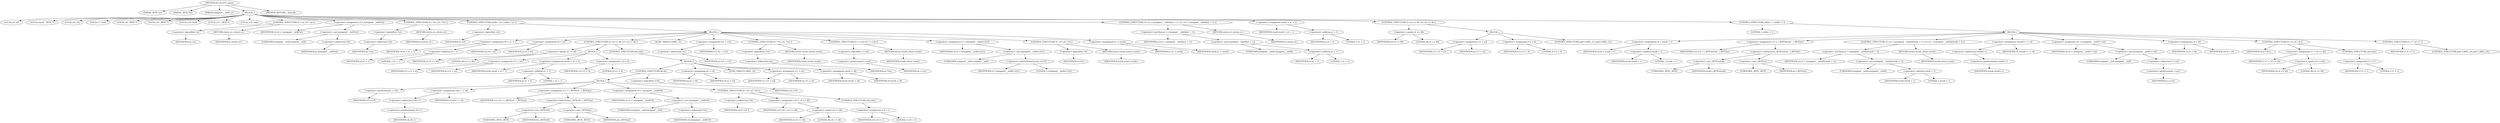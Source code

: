 digraph do_rfc1035_name {  
"1000110" [label = "(METHOD,do_rfc1035_name)" ]
"1000111" [label = "(PARAM,_BYTE *a1)" ]
"1000112" [label = "(PARAM,_BYTE *a2)" ]
"1000113" [label = "(PARAM,unsigned __int64 a3)" ]
"1000114" [label = "(BLOCK,,)" ]
"1000115" [label = "(LOCAL,v4: int)" ]
"1000116" [label = "(LOCAL,result: _BYTE *)" ]
"1000117" [label = "(LOCAL,v6: int)" ]
"1000118" [label = "(LOCAL,v7: bool)" ]
"1000119" [label = "(LOCAL,v8: _BYTE *)" ]
"1000120" [label = "(LOCAL,v9: _BYTE *)" ]
"1000121" [label = "(LOCAL,v10: bool)" ]
"1000122" [label = "(LOCAL,v11: _BYTE *)" ]
"1000123" [label = "(LOCAL,v12: char)" ]
"1000124" [label = "(CONTROL_STRUCTURE,if ( !a2 ),if ( !a2 ))" ]
"1000125" [label = "(<operator>.logicalNot,!a2)" ]
"1000126" [label = "(IDENTIFIER,a2,!a2)" ]
"1000127" [label = "(RETURN,return a1;,return a1;)" ]
"1000128" [label = "(IDENTIFIER,a1,return a1;)" ]
"1000129" [label = "(<operator>.assignment,v4 = (unsigned __int8)*a2)" ]
"1000130" [label = "(IDENTIFIER,v4,v4 = (unsigned __int8)*a2)" ]
"1000131" [label = "(<operator>.cast,(unsigned __int8)*a2)" ]
"1000132" [label = "(UNKNOWN,unsigned __int8,unsigned __int8)" ]
"1000133" [label = "(<operator>.indirection,*a2)" ]
"1000134" [label = "(IDENTIFIER,a2,(unsigned __int8)*a2)" ]
"1000135" [label = "(CONTROL_STRUCTURE,if ( !*a2 ),if ( !*a2 ))" ]
"1000136" [label = "(<operator>.logicalNot,!*a2)" ]
"1000137" [label = "(<operator>.indirection,*a2)" ]
"1000138" [label = "(IDENTIFIER,a2,!*a2)" ]
"1000139" [label = "(RETURN,return a1;,return a1;)" ]
"1000140" [label = "(IDENTIFIER,a1,return a1;)" ]
"1000141" [label = "(CONTROL_STRUCTURE,while ( !a3 ),while ( !a3 ))" ]
"1000142" [label = "(<operator>.logicalNot,!a3)" ]
"1000143" [label = "(IDENTIFIER,a3,!a3)" ]
"1000144" [label = "(BLOCK,,)" ]
"1000145" [label = "(<operator>.assignment,v8 = a1 + 1)" ]
"1000146" [label = "(IDENTIFIER,v8,v8 = a1 + 1)" ]
"1000147" [label = "(<operator>.addition,a1 + 1)" ]
"1000148" [label = "(IDENTIFIER,a1,a1 + 1)" ]
"1000149" [label = "(LITERAL,1,a1 + 1)" ]
"1000150" [label = "(<operator>.assignment,v9 = a2)" ]
"1000151" [label = "(IDENTIFIER,v9,v9 = a2)" ]
"1000152" [label = "(IDENTIFIER,a2,v9 = a2)" ]
"1000153" [label = "(CONTROL_STRUCTURE,if ( v4 == 46 ),if ( v4 == 46 ))" ]
"1000154" [label = "(<operator>.equals,v4 == 46)" ]
"1000155" [label = "(IDENTIFIER,v4,v4 == 46)" ]
"1000156" [label = "(LITERAL,46,v4 == 46)" ]
"1000157" [label = "(BLOCK,,)" ]
"1000158" [label = "(<operator>.assignment,v11 = a2)" ]
"1000159" [label = "(IDENTIFIER,v11,v11 = a2)" ]
"1000160" [label = "(IDENTIFIER,a2,v11 = a2)" ]
"1000161" [label = "(<operator>.assignment,result = a1 + 1)" ]
"1000162" [label = "(IDENTIFIER,result,result = a1 + 1)" ]
"1000163" [label = "(<operator>.addition,a1 + 1)" ]
"1000164" [label = "(IDENTIFIER,a1,a1 + 1)" ]
"1000165" [label = "(LITERAL,1,a1 + 1)" ]
"1000166" [label = "(<operator>.assignment,v12 = 0)" ]
"1000167" [label = "(IDENTIFIER,v12,v12 = 0)" ]
"1000168" [label = "(LITERAL,0,v12 = 0)" ]
"1000169" [label = "(CONTROL_STRUCTURE,else,else)" ]
"1000170" [label = "(BLOCK,,)" ]
"1000171" [label = "(CONTROL_STRUCTURE,do,do)" ]
"1000172" [label = "(BLOCK,,)" ]
"1000173" [label = "(<operator>.preIncrement,++v9)" ]
"1000174" [label = "(IDENTIFIER,v9,++v9)" ]
"1000175" [label = "(<operator>.assignment,*v8++ = v4)" ]
"1000176" [label = "(<operator>.indirection,*v8++)" ]
"1000177" [label = "(<operator>.postIncrement,v8++)" ]
"1000178" [label = "(IDENTIFIER,v8,v8++)" ]
"1000179" [label = "(IDENTIFIER,v4,*v8++ = v4)" ]
"1000180" [label = "(<operator>.assignment,v12 = (_BYTE)v9 - (_BYTE)a2)" ]
"1000181" [label = "(IDENTIFIER,v12,v12 = (_BYTE)v9 - (_BYTE)a2)" ]
"1000182" [label = "(<operator>.subtraction,(_BYTE)v9 - (_BYTE)a2)" ]
"1000183" [label = "(<operator>.cast,(_BYTE)v9)" ]
"1000184" [label = "(UNKNOWN,_BYTE,_BYTE)" ]
"1000185" [label = "(IDENTIFIER,v9,(_BYTE)v9)" ]
"1000186" [label = "(<operator>.cast,(_BYTE)a2)" ]
"1000187" [label = "(UNKNOWN,_BYTE,_BYTE)" ]
"1000188" [label = "(IDENTIFIER,a2,(_BYTE)a2)" ]
"1000189" [label = "(<operator>.assignment,v4 = (unsigned __int8)*v9)" ]
"1000190" [label = "(IDENTIFIER,v4,v4 = (unsigned __int8)*v9)" ]
"1000191" [label = "(<operator>.cast,(unsigned __int8)*v9)" ]
"1000192" [label = "(UNKNOWN,unsigned __int8,unsigned __int8)" ]
"1000193" [label = "(<operator>.indirection,*v9)" ]
"1000194" [label = "(IDENTIFIER,v9,(unsigned __int8)*v9)" ]
"1000195" [label = "(CONTROL_STRUCTURE,if ( *v9 ),if ( *v9 ))" ]
"1000196" [label = "(<operator>.indirection,*v9)" ]
"1000197" [label = "(IDENTIFIER,v9,if ( *v9 ))" ]
"1000198" [label = "(<operator>.assignment,v10 = v4 == 46)" ]
"1000199" [label = "(IDENTIFIER,v10,v10 = v4 == 46)" ]
"1000200" [label = "(<operator>.equals,v4 == 46)" ]
"1000201" [label = "(IDENTIFIER,v4,v4 == 46)" ]
"1000202" [label = "(LITERAL,46,v4 == 46)" ]
"1000203" [label = "(CONTROL_STRUCTURE,else,else)" ]
"1000204" [label = "(<operator>.assignment,v10 = 1)" ]
"1000205" [label = "(IDENTIFIER,v10,v10 = 1)" ]
"1000206" [label = "(LITERAL,1,v10 = 1)" ]
"1000207" [label = "(<operator>.logicalNot,!v10)" ]
"1000208" [label = "(IDENTIFIER,v10,!v10)" ]
"1000209" [label = "(<operator>.assignment,a2 = v9)" ]
"1000210" [label = "(IDENTIFIER,a2,a2 = v9)" ]
"1000211" [label = "(IDENTIFIER,v9,a2 = v9)" ]
"1000212" [label = "(JUMP_TARGET,LABEL_20)" ]
"1000213" [label = "(<operator>.assignment,v11 = a2)" ]
"1000214" [label = "(IDENTIFIER,v11,v11 = a2)" ]
"1000215" [label = "(IDENTIFIER,a2,v11 = a2)" ]
"1000216" [label = "(<operator>.assignment,result = v8)" ]
"1000217" [label = "(IDENTIFIER,result,result = v8)" ]
"1000218" [label = "(IDENTIFIER,v8,result = v8)" ]
"1000219" [label = "(JUMP_TARGET,LABEL_21)" ]
"1000220" [label = "(<operator>.assignment,*a1 = v12)" ]
"1000221" [label = "(<operator>.indirection,*a1)" ]
"1000222" [label = "(IDENTIFIER,a1,*a1 = v12)" ]
"1000223" [label = "(IDENTIFIER,v12,*a1 = v12)" ]
"1000224" [label = "(CONTROL_STRUCTURE,if ( !*a2 ),if ( !*a2 ))" ]
"1000225" [label = "(<operator>.logicalNot,!*a2)" ]
"1000226" [label = "(<operator>.indirection,*a2)" ]
"1000227" [label = "(IDENTIFIER,a2,!*a2)" ]
"1000228" [label = "(RETURN,return result;,return result;)" ]
"1000229" [label = "(IDENTIFIER,result,return result;)" ]
"1000230" [label = "(CONTROL_STRUCTURE,if ( !++a2 ),if ( !++a2 ))" ]
"1000231" [label = "(<operator>.logicalNot,!++a2)" ]
"1000232" [label = "(<operator>.preIncrement,++a2)" ]
"1000233" [label = "(IDENTIFIER,a2,++a2)" ]
"1000234" [label = "(RETURN,return result;,return result;)" ]
"1000235" [label = "(IDENTIFIER,result,return result;)" ]
"1000236" [label = "(<operator>.assignment,v4 = (unsigned __int8)v11[1])" ]
"1000237" [label = "(IDENTIFIER,v4,v4 = (unsigned __int8)v11[1])" ]
"1000238" [label = "(<operator>.cast,(unsigned __int8)v11[1])" ]
"1000239" [label = "(UNKNOWN,unsigned __int8,unsigned __int8)" ]
"1000240" [label = "(<operator>.indirectIndexAccess,v11[1])" ]
"1000241" [label = "(IDENTIFIER,v11,(unsigned __int8)v11[1])" ]
"1000242" [label = "(LITERAL,1,(unsigned __int8)v11[1])" ]
"1000243" [label = "(CONTROL_STRUCTURE,if ( !v4 ),if ( !v4 ))" ]
"1000244" [label = "(<operator>.logicalNot,!v4)" ]
"1000245" [label = "(IDENTIFIER,v4,!v4)" ]
"1000246" [label = "(RETURN,return result;,return result;)" ]
"1000247" [label = "(IDENTIFIER,result,return result;)" ]
"1000248" [label = "(<operator>.assignment,a1 = result)" ]
"1000249" [label = "(IDENTIFIER,a1,a1 = result)" ]
"1000250" [label = "(IDENTIFIER,result,a1 = result)" ]
"1000251" [label = "(CONTROL_STRUCTURE,if ( a3 < (unsigned __int64)(a1 + 1) ),if ( a3 < (unsigned __int64)(a1 + 1) ))" ]
"1000252" [label = "(<operator>.lessThan,a3 < (unsigned __int64)(a1 + 1))" ]
"1000253" [label = "(IDENTIFIER,a3,a3 < (unsigned __int64)(a1 + 1))" ]
"1000254" [label = "(<operator>.cast,(unsigned __int64)(a1 + 1))" ]
"1000255" [label = "(UNKNOWN,unsigned __int64,unsigned __int64)" ]
"1000256" [label = "(<operator>.addition,a1 + 1)" ]
"1000257" [label = "(IDENTIFIER,a1,a1 + 1)" ]
"1000258" [label = "(LITERAL,1,a1 + 1)" ]
"1000259" [label = "(RETURN,return a1;,return a1;)" ]
"1000260" [label = "(IDENTIFIER,a1,return a1;)" ]
"1000261" [label = "(<operator>.assignment,result = a1 + 1)" ]
"1000262" [label = "(IDENTIFIER,result,result = a1 + 1)" ]
"1000263" [label = "(<operator>.addition,a1 + 1)" ]
"1000264" [label = "(IDENTIFIER,a1,a1 + 1)" ]
"1000265" [label = "(LITERAL,1,a1 + 1)" ]
"1000266" [label = "(CONTROL_STRUCTURE,if ( v4 == 46 ),if ( v4 == 46 ))" ]
"1000267" [label = "(<operator>.equals,v4 == 46)" ]
"1000268" [label = "(IDENTIFIER,v4,v4 == 46)" ]
"1000269" [label = "(LITERAL,46,v4 == 46)" ]
"1000270" [label = "(BLOCK,,)" ]
"1000271" [label = "(<operator>.assignment,v11 = a2)" ]
"1000272" [label = "(IDENTIFIER,v11,v11 = a2)" ]
"1000273" [label = "(IDENTIFIER,a2,v11 = a2)" ]
"1000274" [label = "(<operator>.assignment,v12 = 0)" ]
"1000275" [label = "(IDENTIFIER,v12,v12 = 0)" ]
"1000276" [label = "(LITERAL,0,v12 = 0)" ]
"1000277" [label = "(CONTROL_STRUCTURE,goto LABEL_21;,goto LABEL_21;)" ]
"1000278" [label = "(CONTROL_STRUCTURE,while ( 1 ),while ( 1 ))" ]
"1000279" [label = "(LITERAL,1,while ( 1 ))" ]
"1000280" [label = "(BLOCK,,)" ]
"1000281" [label = "(<operator>.assignment,v8 = result + 1)" ]
"1000282" [label = "(IDENTIFIER,v8,v8 = result + 1)" ]
"1000283" [label = "(<operator>.addition,result + 1)" ]
"1000284" [label = "(IDENTIFIER,result,result + 1)" ]
"1000285" [label = "(LITERAL,1,result + 1)" ]
"1000286" [label = "(<operator>.assignment,v12 = (_BYTE)result - (_BYTE)a1)" ]
"1000287" [label = "(IDENTIFIER,v12,v12 = (_BYTE)result - (_BYTE)a1)" ]
"1000288" [label = "(<operator>.subtraction,(_BYTE)result - (_BYTE)a1)" ]
"1000289" [label = "(<operator>.cast,(_BYTE)result)" ]
"1000290" [label = "(UNKNOWN,_BYTE,_BYTE)" ]
"1000291" [label = "(IDENTIFIER,result,(_BYTE)result)" ]
"1000292" [label = "(<operator>.cast,(_BYTE)a1)" ]
"1000293" [label = "(UNKNOWN,_BYTE,_BYTE)" ]
"1000294" [label = "(IDENTIFIER,a1,(_BYTE)a1)" ]
"1000295" [label = "(CONTROL_STRUCTURE,if ( a3 < (unsigned __int64)(result + 1) ),if ( a3 < (unsigned __int64)(result + 1) ))" ]
"1000296" [label = "(<operator>.lessThan,a3 < (unsigned __int64)(result + 1))" ]
"1000297" [label = "(IDENTIFIER,a3,a3 < (unsigned __int64)(result + 1))" ]
"1000298" [label = "(<operator>.cast,(unsigned __int64)(result + 1))" ]
"1000299" [label = "(UNKNOWN,unsigned __int64,unsigned __int64)" ]
"1000300" [label = "(<operator>.addition,result + 1)" ]
"1000301" [label = "(IDENTIFIER,result,result + 1)" ]
"1000302" [label = "(LITERAL,1,result + 1)" ]
"1000303" [label = "(RETURN,return result;,return result;)" ]
"1000304" [label = "(IDENTIFIER,result,return result;)" ]
"1000305" [label = "(<operator>.assignment,*result++ = v4)" ]
"1000306" [label = "(<operator>.indirection,*result++)" ]
"1000307" [label = "(<operator>.postIncrement,result++)" ]
"1000308" [label = "(IDENTIFIER,result,result++)" ]
"1000309" [label = "(IDENTIFIER,v4,*result++ = v4)" ]
"1000310" [label = "(<operator>.assignment,v6 = (unsigned __int8)*++a2)" ]
"1000311" [label = "(IDENTIFIER,v6,v6 = (unsigned __int8)*++a2)" ]
"1000312" [label = "(<operator>.cast,(unsigned __int8)*++a2)" ]
"1000313" [label = "(UNKNOWN,unsigned __int8,unsigned __int8)" ]
"1000314" [label = "(<operator>.indirection,*++a2)" ]
"1000315" [label = "(<operator>.preIncrement,++a2)" ]
"1000316" [label = "(IDENTIFIER,a2,++a2)" ]
"1000317" [label = "(<operator>.assignment,v4 = v6)" ]
"1000318" [label = "(IDENTIFIER,v4,v4 = v6)" ]
"1000319" [label = "(IDENTIFIER,v6,v4 = v6)" ]
"1000320" [label = "(CONTROL_STRUCTURE,if ( v6 ),if ( v6 ))" ]
"1000321" [label = "(IDENTIFIER,v6,if ( v6 ))" ]
"1000322" [label = "(<operator>.assignment,v7 = v4 == 46)" ]
"1000323" [label = "(IDENTIFIER,v7,v7 = v4 == 46)" ]
"1000324" [label = "(<operator>.equals,v4 == 46)" ]
"1000325" [label = "(IDENTIFIER,v4,v4 == 46)" ]
"1000326" [label = "(LITERAL,46,v4 == 46)" ]
"1000327" [label = "(CONTROL_STRUCTURE,else,else)" ]
"1000328" [label = "(<operator>.assignment,v7 = 1)" ]
"1000329" [label = "(IDENTIFIER,v7,v7 = 1)" ]
"1000330" [label = "(LITERAL,1,v7 = 1)" ]
"1000331" [label = "(CONTROL_STRUCTURE,if ( v7 ),if ( v7 ))" ]
"1000332" [label = "(IDENTIFIER,v7,if ( v7 ))" ]
"1000333" [label = "(CONTROL_STRUCTURE,goto LABEL_20;,goto LABEL_20;)" ]
"1000334" [label = "(METHOD_RETURN,__fastcall)" ]
  "1000110" -> "1000111" 
  "1000110" -> "1000112" 
  "1000110" -> "1000113" 
  "1000110" -> "1000114" 
  "1000110" -> "1000334" 
  "1000114" -> "1000115" 
  "1000114" -> "1000116" 
  "1000114" -> "1000117" 
  "1000114" -> "1000118" 
  "1000114" -> "1000119" 
  "1000114" -> "1000120" 
  "1000114" -> "1000121" 
  "1000114" -> "1000122" 
  "1000114" -> "1000123" 
  "1000114" -> "1000124" 
  "1000114" -> "1000129" 
  "1000114" -> "1000135" 
  "1000114" -> "1000141" 
  "1000114" -> "1000251" 
  "1000114" -> "1000261" 
  "1000114" -> "1000266" 
  "1000114" -> "1000278" 
  "1000124" -> "1000125" 
  "1000124" -> "1000127" 
  "1000125" -> "1000126" 
  "1000127" -> "1000128" 
  "1000129" -> "1000130" 
  "1000129" -> "1000131" 
  "1000131" -> "1000132" 
  "1000131" -> "1000133" 
  "1000133" -> "1000134" 
  "1000135" -> "1000136" 
  "1000135" -> "1000139" 
  "1000136" -> "1000137" 
  "1000137" -> "1000138" 
  "1000139" -> "1000140" 
  "1000141" -> "1000142" 
  "1000141" -> "1000144" 
  "1000142" -> "1000143" 
  "1000144" -> "1000145" 
  "1000144" -> "1000150" 
  "1000144" -> "1000153" 
  "1000144" -> "1000219" 
  "1000144" -> "1000220" 
  "1000144" -> "1000224" 
  "1000144" -> "1000230" 
  "1000144" -> "1000236" 
  "1000144" -> "1000243" 
  "1000144" -> "1000248" 
  "1000145" -> "1000146" 
  "1000145" -> "1000147" 
  "1000147" -> "1000148" 
  "1000147" -> "1000149" 
  "1000150" -> "1000151" 
  "1000150" -> "1000152" 
  "1000153" -> "1000154" 
  "1000153" -> "1000157" 
  "1000153" -> "1000169" 
  "1000154" -> "1000155" 
  "1000154" -> "1000156" 
  "1000157" -> "1000158" 
  "1000157" -> "1000161" 
  "1000157" -> "1000166" 
  "1000158" -> "1000159" 
  "1000158" -> "1000160" 
  "1000161" -> "1000162" 
  "1000161" -> "1000163" 
  "1000163" -> "1000164" 
  "1000163" -> "1000165" 
  "1000166" -> "1000167" 
  "1000166" -> "1000168" 
  "1000169" -> "1000170" 
  "1000170" -> "1000171" 
  "1000170" -> "1000209" 
  "1000170" -> "1000212" 
  "1000170" -> "1000213" 
  "1000170" -> "1000216" 
  "1000171" -> "1000172" 
  "1000171" -> "1000207" 
  "1000172" -> "1000173" 
  "1000172" -> "1000175" 
  "1000172" -> "1000180" 
  "1000172" -> "1000189" 
  "1000172" -> "1000195" 
  "1000173" -> "1000174" 
  "1000175" -> "1000176" 
  "1000175" -> "1000179" 
  "1000176" -> "1000177" 
  "1000177" -> "1000178" 
  "1000180" -> "1000181" 
  "1000180" -> "1000182" 
  "1000182" -> "1000183" 
  "1000182" -> "1000186" 
  "1000183" -> "1000184" 
  "1000183" -> "1000185" 
  "1000186" -> "1000187" 
  "1000186" -> "1000188" 
  "1000189" -> "1000190" 
  "1000189" -> "1000191" 
  "1000191" -> "1000192" 
  "1000191" -> "1000193" 
  "1000193" -> "1000194" 
  "1000195" -> "1000196" 
  "1000195" -> "1000198" 
  "1000195" -> "1000203" 
  "1000196" -> "1000197" 
  "1000198" -> "1000199" 
  "1000198" -> "1000200" 
  "1000200" -> "1000201" 
  "1000200" -> "1000202" 
  "1000203" -> "1000204" 
  "1000204" -> "1000205" 
  "1000204" -> "1000206" 
  "1000207" -> "1000208" 
  "1000209" -> "1000210" 
  "1000209" -> "1000211" 
  "1000213" -> "1000214" 
  "1000213" -> "1000215" 
  "1000216" -> "1000217" 
  "1000216" -> "1000218" 
  "1000220" -> "1000221" 
  "1000220" -> "1000223" 
  "1000221" -> "1000222" 
  "1000224" -> "1000225" 
  "1000224" -> "1000228" 
  "1000225" -> "1000226" 
  "1000226" -> "1000227" 
  "1000228" -> "1000229" 
  "1000230" -> "1000231" 
  "1000230" -> "1000234" 
  "1000231" -> "1000232" 
  "1000232" -> "1000233" 
  "1000234" -> "1000235" 
  "1000236" -> "1000237" 
  "1000236" -> "1000238" 
  "1000238" -> "1000239" 
  "1000238" -> "1000240" 
  "1000240" -> "1000241" 
  "1000240" -> "1000242" 
  "1000243" -> "1000244" 
  "1000243" -> "1000246" 
  "1000244" -> "1000245" 
  "1000246" -> "1000247" 
  "1000248" -> "1000249" 
  "1000248" -> "1000250" 
  "1000251" -> "1000252" 
  "1000251" -> "1000259" 
  "1000252" -> "1000253" 
  "1000252" -> "1000254" 
  "1000254" -> "1000255" 
  "1000254" -> "1000256" 
  "1000256" -> "1000257" 
  "1000256" -> "1000258" 
  "1000259" -> "1000260" 
  "1000261" -> "1000262" 
  "1000261" -> "1000263" 
  "1000263" -> "1000264" 
  "1000263" -> "1000265" 
  "1000266" -> "1000267" 
  "1000266" -> "1000270" 
  "1000267" -> "1000268" 
  "1000267" -> "1000269" 
  "1000270" -> "1000271" 
  "1000270" -> "1000274" 
  "1000270" -> "1000277" 
  "1000271" -> "1000272" 
  "1000271" -> "1000273" 
  "1000274" -> "1000275" 
  "1000274" -> "1000276" 
  "1000278" -> "1000279" 
  "1000278" -> "1000280" 
  "1000280" -> "1000281" 
  "1000280" -> "1000286" 
  "1000280" -> "1000295" 
  "1000280" -> "1000305" 
  "1000280" -> "1000310" 
  "1000280" -> "1000317" 
  "1000280" -> "1000320" 
  "1000280" -> "1000331" 
  "1000281" -> "1000282" 
  "1000281" -> "1000283" 
  "1000283" -> "1000284" 
  "1000283" -> "1000285" 
  "1000286" -> "1000287" 
  "1000286" -> "1000288" 
  "1000288" -> "1000289" 
  "1000288" -> "1000292" 
  "1000289" -> "1000290" 
  "1000289" -> "1000291" 
  "1000292" -> "1000293" 
  "1000292" -> "1000294" 
  "1000295" -> "1000296" 
  "1000295" -> "1000303" 
  "1000296" -> "1000297" 
  "1000296" -> "1000298" 
  "1000298" -> "1000299" 
  "1000298" -> "1000300" 
  "1000300" -> "1000301" 
  "1000300" -> "1000302" 
  "1000303" -> "1000304" 
  "1000305" -> "1000306" 
  "1000305" -> "1000309" 
  "1000306" -> "1000307" 
  "1000307" -> "1000308" 
  "1000310" -> "1000311" 
  "1000310" -> "1000312" 
  "1000312" -> "1000313" 
  "1000312" -> "1000314" 
  "1000314" -> "1000315" 
  "1000315" -> "1000316" 
  "1000317" -> "1000318" 
  "1000317" -> "1000319" 
  "1000320" -> "1000321" 
  "1000320" -> "1000322" 
  "1000320" -> "1000327" 
  "1000322" -> "1000323" 
  "1000322" -> "1000324" 
  "1000324" -> "1000325" 
  "1000324" -> "1000326" 
  "1000327" -> "1000328" 
  "1000328" -> "1000329" 
  "1000328" -> "1000330" 
  "1000331" -> "1000332" 
  "1000331" -> "1000333" 
}
